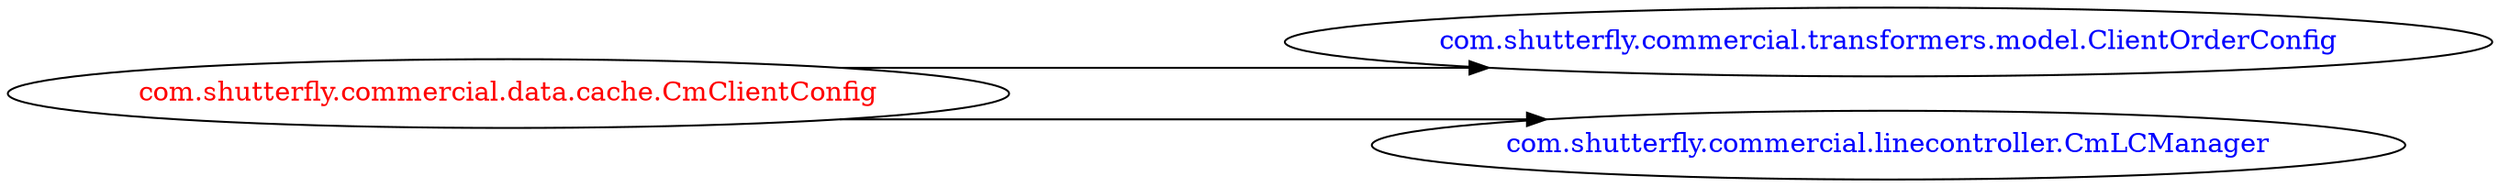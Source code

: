 digraph dependencyGraph {
 concentrate=true;
 ranksep="2.0";
 rankdir="LR"; 
 splines="ortho";
"com.shutterfly.commercial.data.cache.CmClientConfig" [fontcolor="red"];
"com.shutterfly.commercial.transformers.model.ClientOrderConfig" [ fontcolor="blue" ];
"com.shutterfly.commercial.data.cache.CmClientConfig"->"com.shutterfly.commercial.transformers.model.ClientOrderConfig";
"com.shutterfly.commercial.linecontroller.CmLCManager" [ fontcolor="blue" ];
"com.shutterfly.commercial.data.cache.CmClientConfig"->"com.shutterfly.commercial.linecontroller.CmLCManager";
}